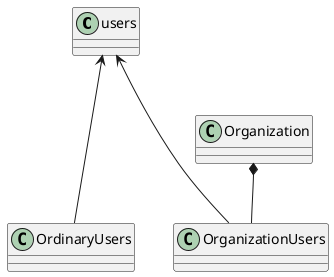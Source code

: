 @startuml

class  users
class  OrdinaryUsers
class  OrganizationUsers
class  Organization


users<---OrdinaryUsers
users<---OrganizationUsers

Organization *--OrganizationUsers


@enduml